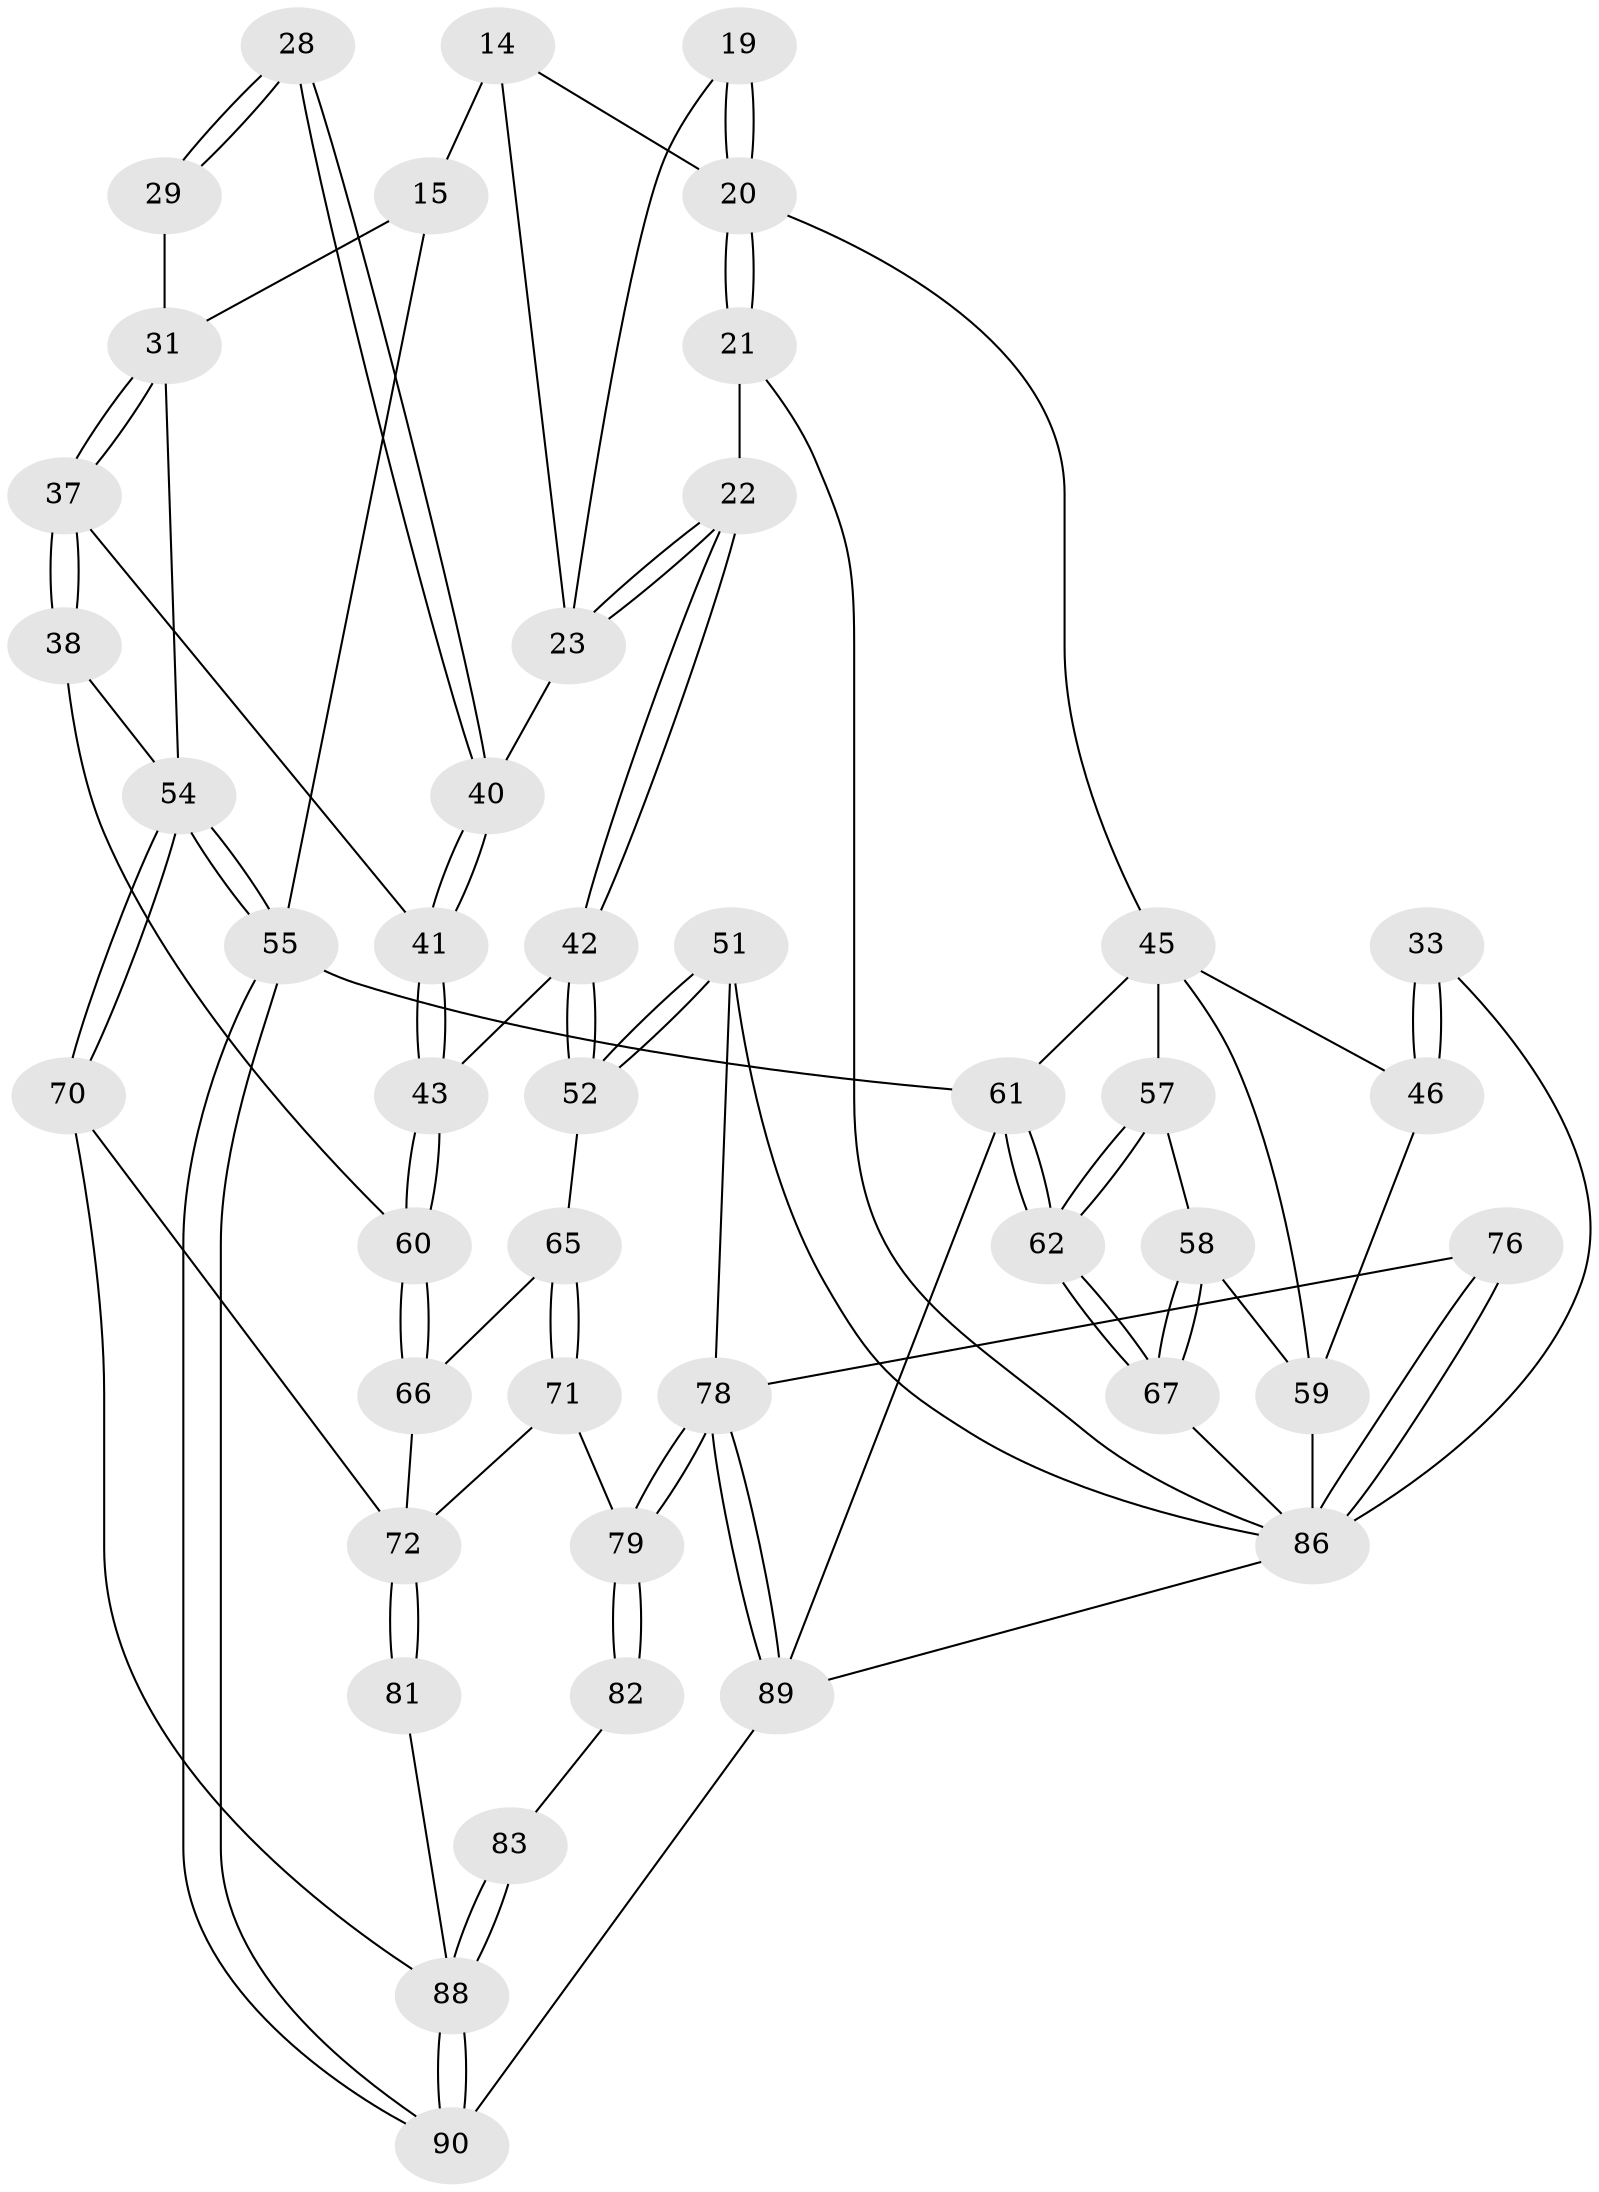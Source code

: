 // original degree distribution, {3: 0.022222222222222223, 5: 0.6, 4: 0.2, 6: 0.17777777777777778}
// Generated by graph-tools (version 1.1) at 2025/00/03/09/25 05:00:50]
// undirected, 45 vertices, 102 edges
graph export_dot {
graph [start="1"]
  node [color=gray90,style=filled];
  14 [pos="+0.2234613851203222+0.16787496373002386",super="+13+12"];
  15 [pos="+0.18413298266606898+0.1775237529950402",super="+6"];
  19 [pos="+0.40700123830189344+0.22236891151422394"];
  20 [pos="+0.43253159490670084+0.288416084201439",super="+9+10"];
  21 [pos="+0.4320344261985294+0.29120624205825135"];
  22 [pos="+0.35752917942889595+0.3262351059416991"];
  23 [pos="+0.32947498888463317+0.300183565917765",super="+18"];
  28 [pos="+0.17751347854566385+0.27635161196222385"];
  29 [pos="+0.15512630057479201+0.2642106240035313"];
  31 [pos="+0.13376413692809952+0.27235226543194896",super="+25+24"];
  33 [pos="+0.585264166944006+0.33522733955891104"];
  37 [pos="+0.022515875374424236+0.3739079690665255"];
  38 [pos="+0+0.40157776856615673"];
  40 [pos="+0.19798260143043434+0.359114432510969",super="+30+27"];
  41 [pos="+0.19483078777459084+0.39758065497326484"];
  42 [pos="+0.3145292261467451+0.44630948689995287"];
  43 [pos="+0.24259097688184786+0.4414503588589687"];
  45 [pos="+0.8580022660504711+0.2825268657751915",super="+44+35"];
  46 [pos="+0.7187588152132515+0.4460567100451904",super="+36+32"];
  51 [pos="+0.43825203293674747+0.5254719569197758"];
  52 [pos="+0.33041104604804555+0.46712838462795575"];
  54 [pos="+0+0.827279039657495",super="+39+26"];
  55 [pos="+0+1",super="+4"];
  57 [pos="+1+0.3725006668211849"];
  58 [pos="+0.9524217282410529+0.5953342667968545",super="+56"];
  59 [pos="+0.8410653313861045+0.5381934683253159",super="+48+47+49"];
  60 [pos="+0.1469727446353508+0.5454690440667762"];
  61 [pos="+1+1",super="+3"];
  62 [pos="+1+0.7124970477880458"];
  65 [pos="+0.2740949099342894+0.5940436428322845"];
  66 [pos="+0.14833823521770986+0.5554290765400078"];
  67 [pos="+0.9739640549602258+0.62619468033565"];
  70 [pos="+0.015500517524498677+0.7410969942891761"];
  71 [pos="+0.2798771177763219+0.6509325710113155"];
  72 [pos="+0.26261813461743094+0.6567322089425323",super="+68+69"];
  76 [pos="+0.6380518097708628+0.7374436161492879"];
  78 [pos="+0.550208896313957+0.8702547042380254",super="+77+73"];
  79 [pos="+0.4981840688958486+0.8390408044548316",super="+74+75"];
  81 [pos="+0.21781761178332054+0.720775343723386"];
  82 [pos="+0.37915140310933265+0.7775009886868691"];
  83 [pos="+0.31609712969364034+0.8012216381305401"];
  86 [pos="+0.9034713216667223+0.8832649976510882",super="+80+63+64"];
  88 [pos="+0.22294176769646223+0.9224298405222534",super="+87+84"];
  89 [pos="+0.5701198403604778+1",super="+85"];
  90 [pos="+0.1647894241010691+1"];
  14 -- 15 [weight=3];
  14 -- 20;
  14 -- 23 [weight=2];
  15 -- 31;
  15 -- 55;
  19 -- 20 [weight=2];
  19 -- 20;
  19 -- 23;
  20 -- 21;
  20 -- 21;
  20 -- 45;
  21 -- 22;
  21 -- 86;
  22 -- 23;
  22 -- 23;
  22 -- 42;
  22 -- 42;
  23 -- 40 [weight=2];
  28 -- 29;
  28 -- 29;
  28 -- 40 [weight=2];
  28 -- 40;
  29 -- 31 [weight=2];
  31 -- 37;
  31 -- 37;
  31 -- 54;
  33 -- 46 [weight=2];
  33 -- 46;
  33 -- 86;
  37 -- 38;
  37 -- 38;
  37 -- 41;
  38 -- 60;
  38 -- 54;
  40 -- 41;
  40 -- 41;
  41 -- 43;
  41 -- 43;
  42 -- 43;
  42 -- 52;
  42 -- 52;
  43 -- 60;
  43 -- 60;
  45 -- 59;
  45 -- 57;
  45 -- 61 [weight=2];
  45 -- 46 [weight=2];
  46 -- 59;
  51 -- 52;
  51 -- 52;
  51 -- 86;
  51 -- 78;
  52 -- 65;
  54 -- 55 [weight=2];
  54 -- 55;
  54 -- 70;
  54 -- 70;
  55 -- 90;
  55 -- 90;
  55 -- 61 [weight=2];
  57 -- 62;
  57 -- 62;
  57 -- 58;
  58 -- 59 [weight=2];
  58 -- 67;
  58 -- 67;
  59 -- 86 [weight=2];
  60 -- 66;
  60 -- 66;
  61 -- 62;
  61 -- 62;
  61 -- 89;
  62 -- 67;
  62 -- 67;
  65 -- 66;
  65 -- 71;
  65 -- 71;
  66 -- 72;
  67 -- 86;
  70 -- 72;
  70 -- 88;
  71 -- 72;
  71 -- 79;
  72 -- 81 [weight=2];
  72 -- 81;
  76 -- 86 [weight=2];
  76 -- 86;
  76 -- 78;
  78 -- 79 [weight=2];
  78 -- 79;
  78 -- 89;
  78 -- 89;
  79 -- 82 [weight=2];
  79 -- 82;
  81 -- 88;
  82 -- 83;
  83 -- 88 [weight=2];
  83 -- 88;
  86 -- 89;
  88 -- 90;
  88 -- 90;
  89 -- 90;
}
